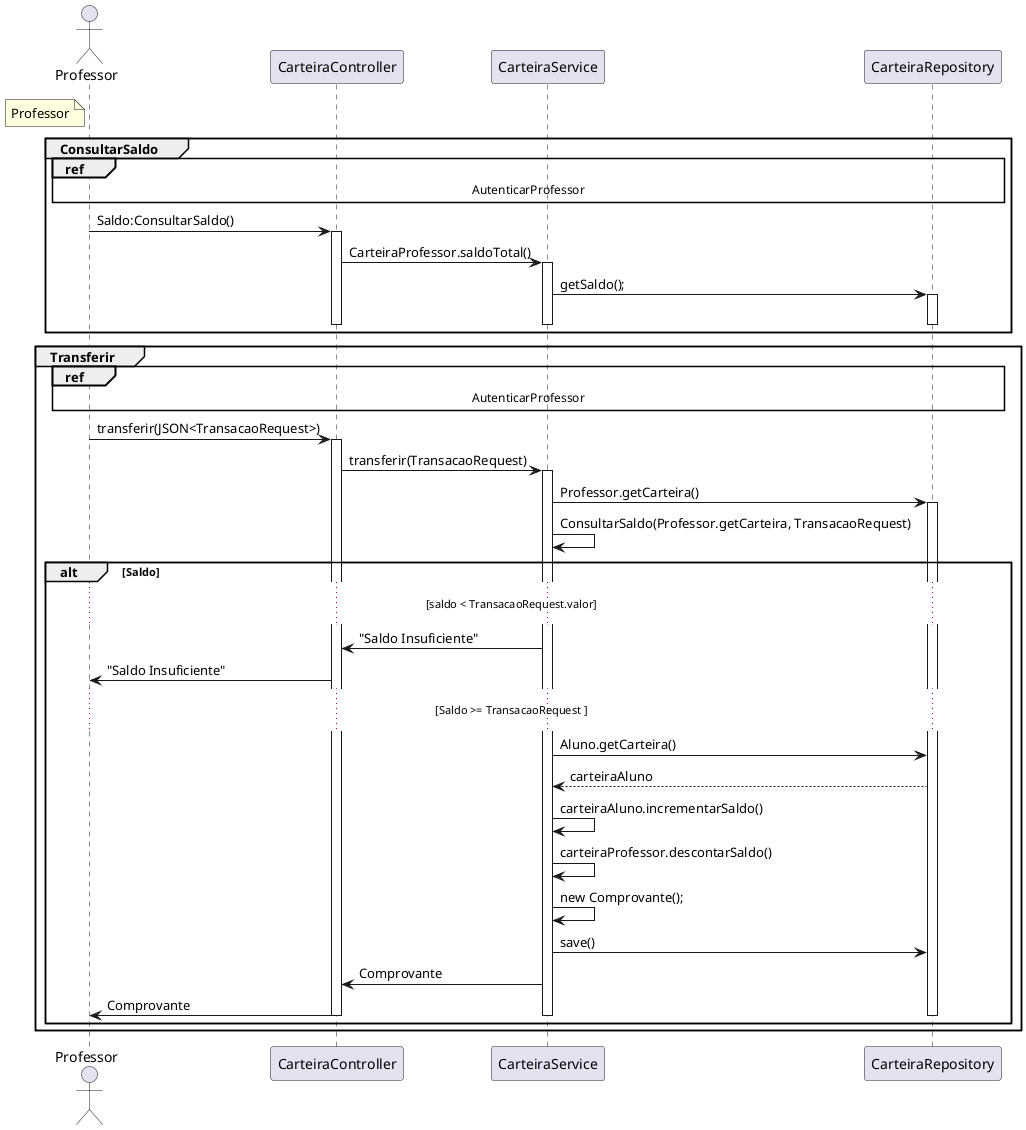 @startuml Professor

actor "Professor" as Professor
note left of Professor #LightYellow
    Professor
end note

participant "CarteiraController" as CarteiraController
participant "CarteiraService" as CarteiraService
participant "CarteiraRepository" as CarteiraRepository

group ConsultarSaldo
    ref over Professor,CarteiraController, CarteiraService, CarteiraRepository : AutenticarProfessor
    Professor -> CarteiraController : Saldo:ConsultarSaldo()
    activate CarteiraController
    CarteiraController -> CarteiraService : CarteiraProfessor.saldoTotal()
    activate CarteiraService
    CarteiraService -> CarteiraRepository : getSaldo();
    activate CarteiraRepository
    deactivate CarteiraRepository
    deactivate CarteiraService
    deactivate CarteiraController
end

group Transferir
    ref over Professor,CarteiraController, CarteiraService, CarteiraRepository : AutenticarProfessor
    Professor -> CarteiraController : transferir(JSON<TransacaoRequest>)
    activate CarteiraController
    CarteiraController -> CarteiraService : transferir(TransacaoRequest)
    activate CarteiraService
    CarteiraService -> CarteiraRepository : Professor.getCarteira()
    activate CarteiraRepository
    CarteiraService -> CarteiraService : ConsultarSaldo(Professor.getCarteira, TransacaoRequest)
    alt Saldo
        ...[saldo < TransacaoRequest.valor]...
        CarteiraService -> CarteiraController : "Saldo Insuficiente"
        CarteiraController -> Professor : "Saldo Insuficiente"
        ...[Saldo >= TransacaoRequest ]...
        CarteiraService -> CarteiraRepository : Aluno.getCarteira()
        CarteiraRepository --> CarteiraService : carteiraAluno 
        CarteiraService -> CarteiraService : carteiraAluno.incrementarSaldo()
        CarteiraService -> CarteiraService : carteiraProfessor.descontarSaldo()
        CarteiraService -> CarteiraService : new Comprovante();
        CarteiraService -> CarteiraRepository : save()
        CarteiraService -> CarteiraController : Comprovante
        CarteiraController -> Professor : Comprovante
    deactivate CarteiraRepository
    deactivate CarteiraService
    deactivate CarteiraController
    end
end
' --> Sincrono
' -->> Assincrono
' <-- Retorno Sincrono
' <<-- Retorno Assíncrono

@enduml